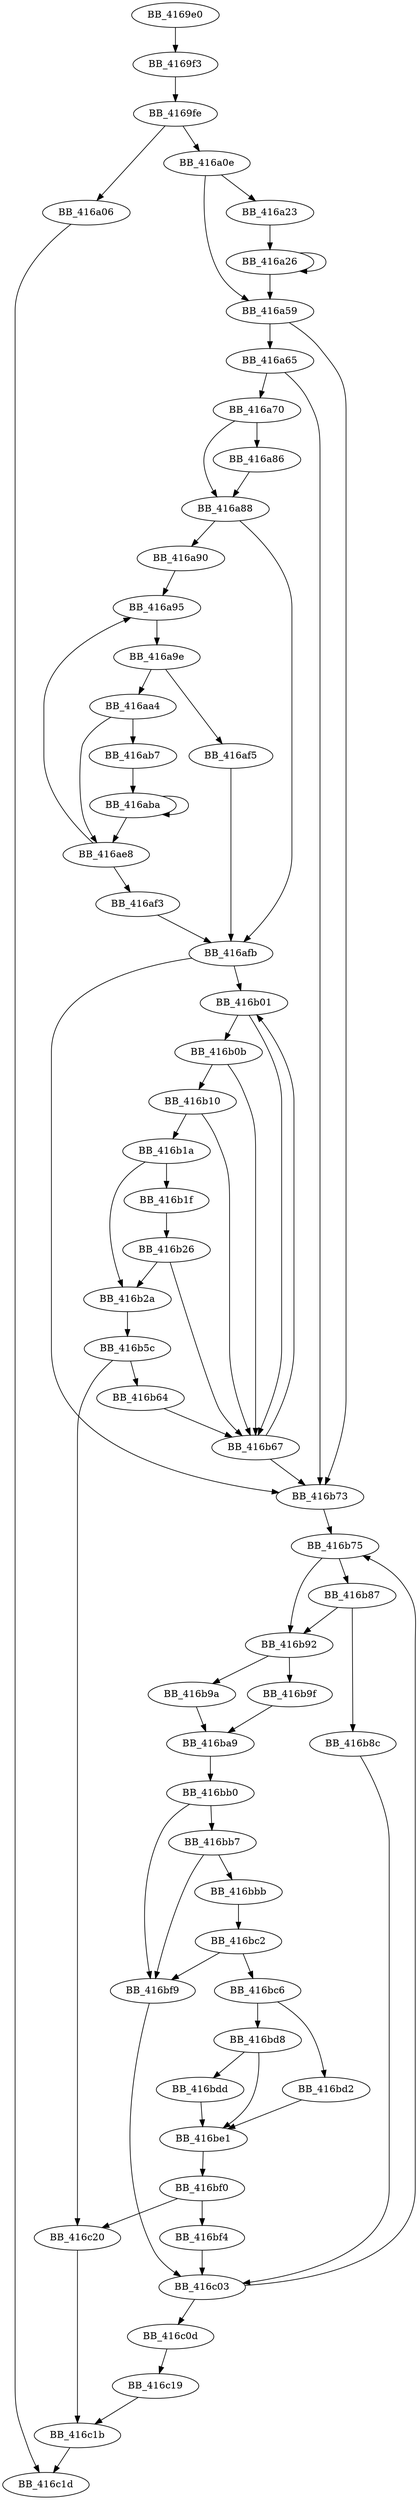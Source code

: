 DiGraph __ioinit{
BB_4169e0->BB_4169f3
BB_4169f3->BB_4169fe
BB_4169fe->BB_416a06
BB_4169fe->BB_416a0e
BB_416a06->BB_416c1d
BB_416a0e->BB_416a23
BB_416a0e->BB_416a59
BB_416a23->BB_416a26
BB_416a26->BB_416a26
BB_416a26->BB_416a59
BB_416a59->BB_416a65
BB_416a59->BB_416b73
BB_416a65->BB_416a70
BB_416a65->BB_416b73
BB_416a70->BB_416a86
BB_416a70->BB_416a88
BB_416a86->BB_416a88
BB_416a88->BB_416a90
BB_416a88->BB_416afb
BB_416a90->BB_416a95
BB_416a95->BB_416a9e
BB_416a9e->BB_416aa4
BB_416a9e->BB_416af5
BB_416aa4->BB_416ab7
BB_416aa4->BB_416ae8
BB_416ab7->BB_416aba
BB_416aba->BB_416aba
BB_416aba->BB_416ae8
BB_416ae8->BB_416a95
BB_416ae8->BB_416af3
BB_416af3->BB_416afb
BB_416af5->BB_416afb
BB_416afb->BB_416b01
BB_416afb->BB_416b73
BB_416b01->BB_416b0b
BB_416b01->BB_416b67
BB_416b0b->BB_416b10
BB_416b0b->BB_416b67
BB_416b10->BB_416b1a
BB_416b10->BB_416b67
BB_416b1a->BB_416b1f
BB_416b1a->BB_416b2a
BB_416b1f->BB_416b26
BB_416b26->BB_416b2a
BB_416b26->BB_416b67
BB_416b2a->BB_416b5c
BB_416b5c->BB_416b64
BB_416b5c->BB_416c20
BB_416b64->BB_416b67
BB_416b67->BB_416b01
BB_416b67->BB_416b73
BB_416b73->BB_416b75
BB_416b75->BB_416b87
BB_416b75->BB_416b92
BB_416b87->BB_416b8c
BB_416b87->BB_416b92
BB_416b8c->BB_416c03
BB_416b92->BB_416b9a
BB_416b92->BB_416b9f
BB_416b9a->BB_416ba9
BB_416b9f->BB_416ba9
BB_416ba9->BB_416bb0
BB_416bb0->BB_416bb7
BB_416bb0->BB_416bf9
BB_416bb7->BB_416bbb
BB_416bb7->BB_416bf9
BB_416bbb->BB_416bc2
BB_416bc2->BB_416bc6
BB_416bc2->BB_416bf9
BB_416bc6->BB_416bd2
BB_416bc6->BB_416bd8
BB_416bd2->BB_416be1
BB_416bd8->BB_416bdd
BB_416bd8->BB_416be1
BB_416bdd->BB_416be1
BB_416be1->BB_416bf0
BB_416bf0->BB_416bf4
BB_416bf0->BB_416c20
BB_416bf4->BB_416c03
BB_416bf9->BB_416c03
BB_416c03->BB_416b75
BB_416c03->BB_416c0d
BB_416c0d->BB_416c19
BB_416c19->BB_416c1b
BB_416c1b->BB_416c1d
BB_416c20->BB_416c1b
}
